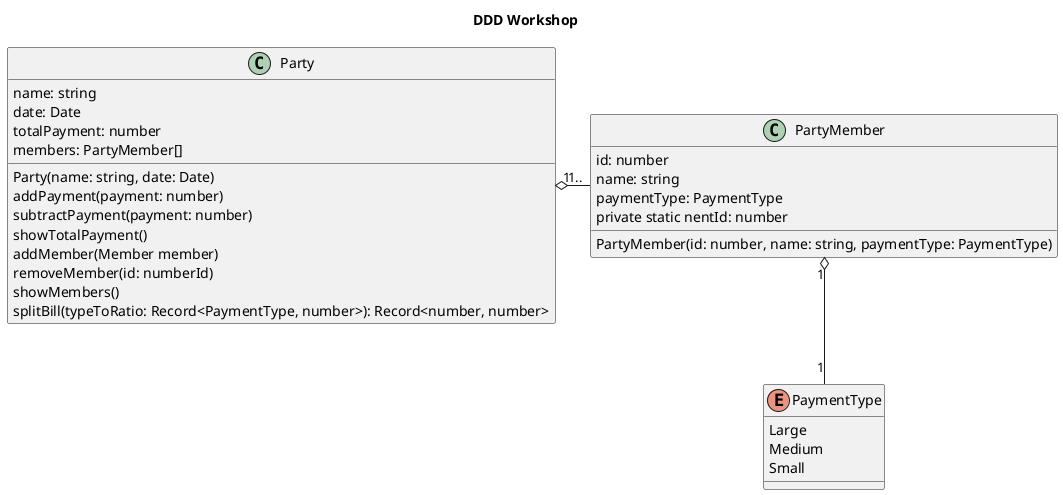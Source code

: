@startuml
title DDD Workshop
class Party {
    name: string
    date: Date
    totalPayment: number
    members: PartyMember[]
    Party(name: string, date: Date)
    addPayment(payment: number)
    subtractPayment(payment: number)
    showTotalPayment()
    addMember(Member member)
    removeMember(id: numberId)
    showMembers()
    splitBill(typeToRatio: Record<PaymentType, number>): Record<number, number>
}

class PartyMember {
    id: number
    name: string
    paymentType: PaymentType
    private static nentId: number
    PartyMember(id: number, name: string, paymentType: PaymentType)
}

enum PaymentType {
    Large
    Medium
    Small
}

Party "1" o- "1.." PartyMember
PartyMember "1" o-down- "1" PaymentType
@enduml
